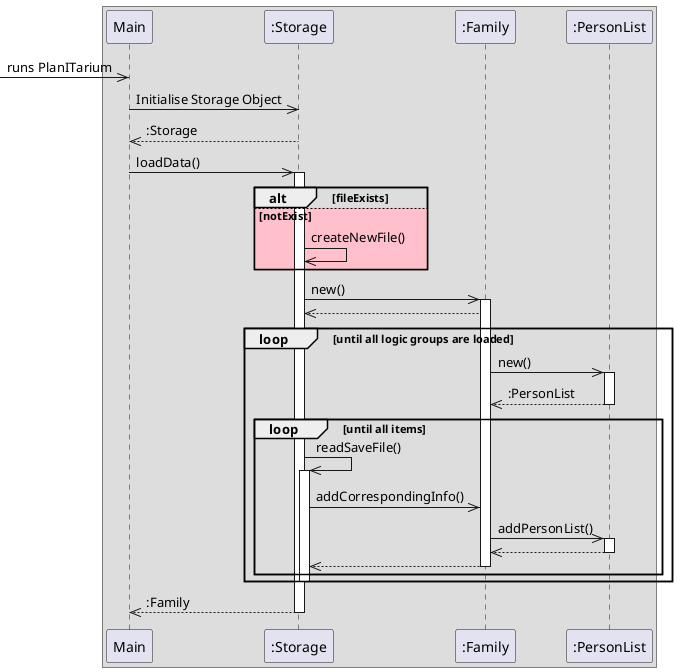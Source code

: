 @startuml
'https://plantuml.com/sequence-diagram

Box
    participant Main
    participant ":Storage" as Storage
    participant ":Family" as Family
    participant ":PersonList" as PersonList
end box


->> Main: runs PlanITarium
Main ->> Storage: Initialise Storage Object
Storage -->> Main: :Storage
Main ->> Storage: loadData()
activate Storage
alt fileExists
else #pink notExist
    Storage->>Storage : createNewFile()
end

Storage->> Family: new()
activate Family
Family-->>Storage
loop until all logic groups are loaded

    Family->>PersonList: new()
    activate PersonList
    PersonList-->>Family: :PersonList
    deactivate PersonList
    loop until all items
        Storage->>Storage: readSaveFile()
        activate Storage
        Storage->>Family: addCorrespondingInfo()
        Family ->> PersonList: addPersonList()
        activate PersonList
        PersonList-->>Family:
        deactivate PersonList
        Family-->>Storage
        deactivate Family
    end
    deactivate Storage
end
Storage-->>Main: :Family
deactivate Storage

@enduml